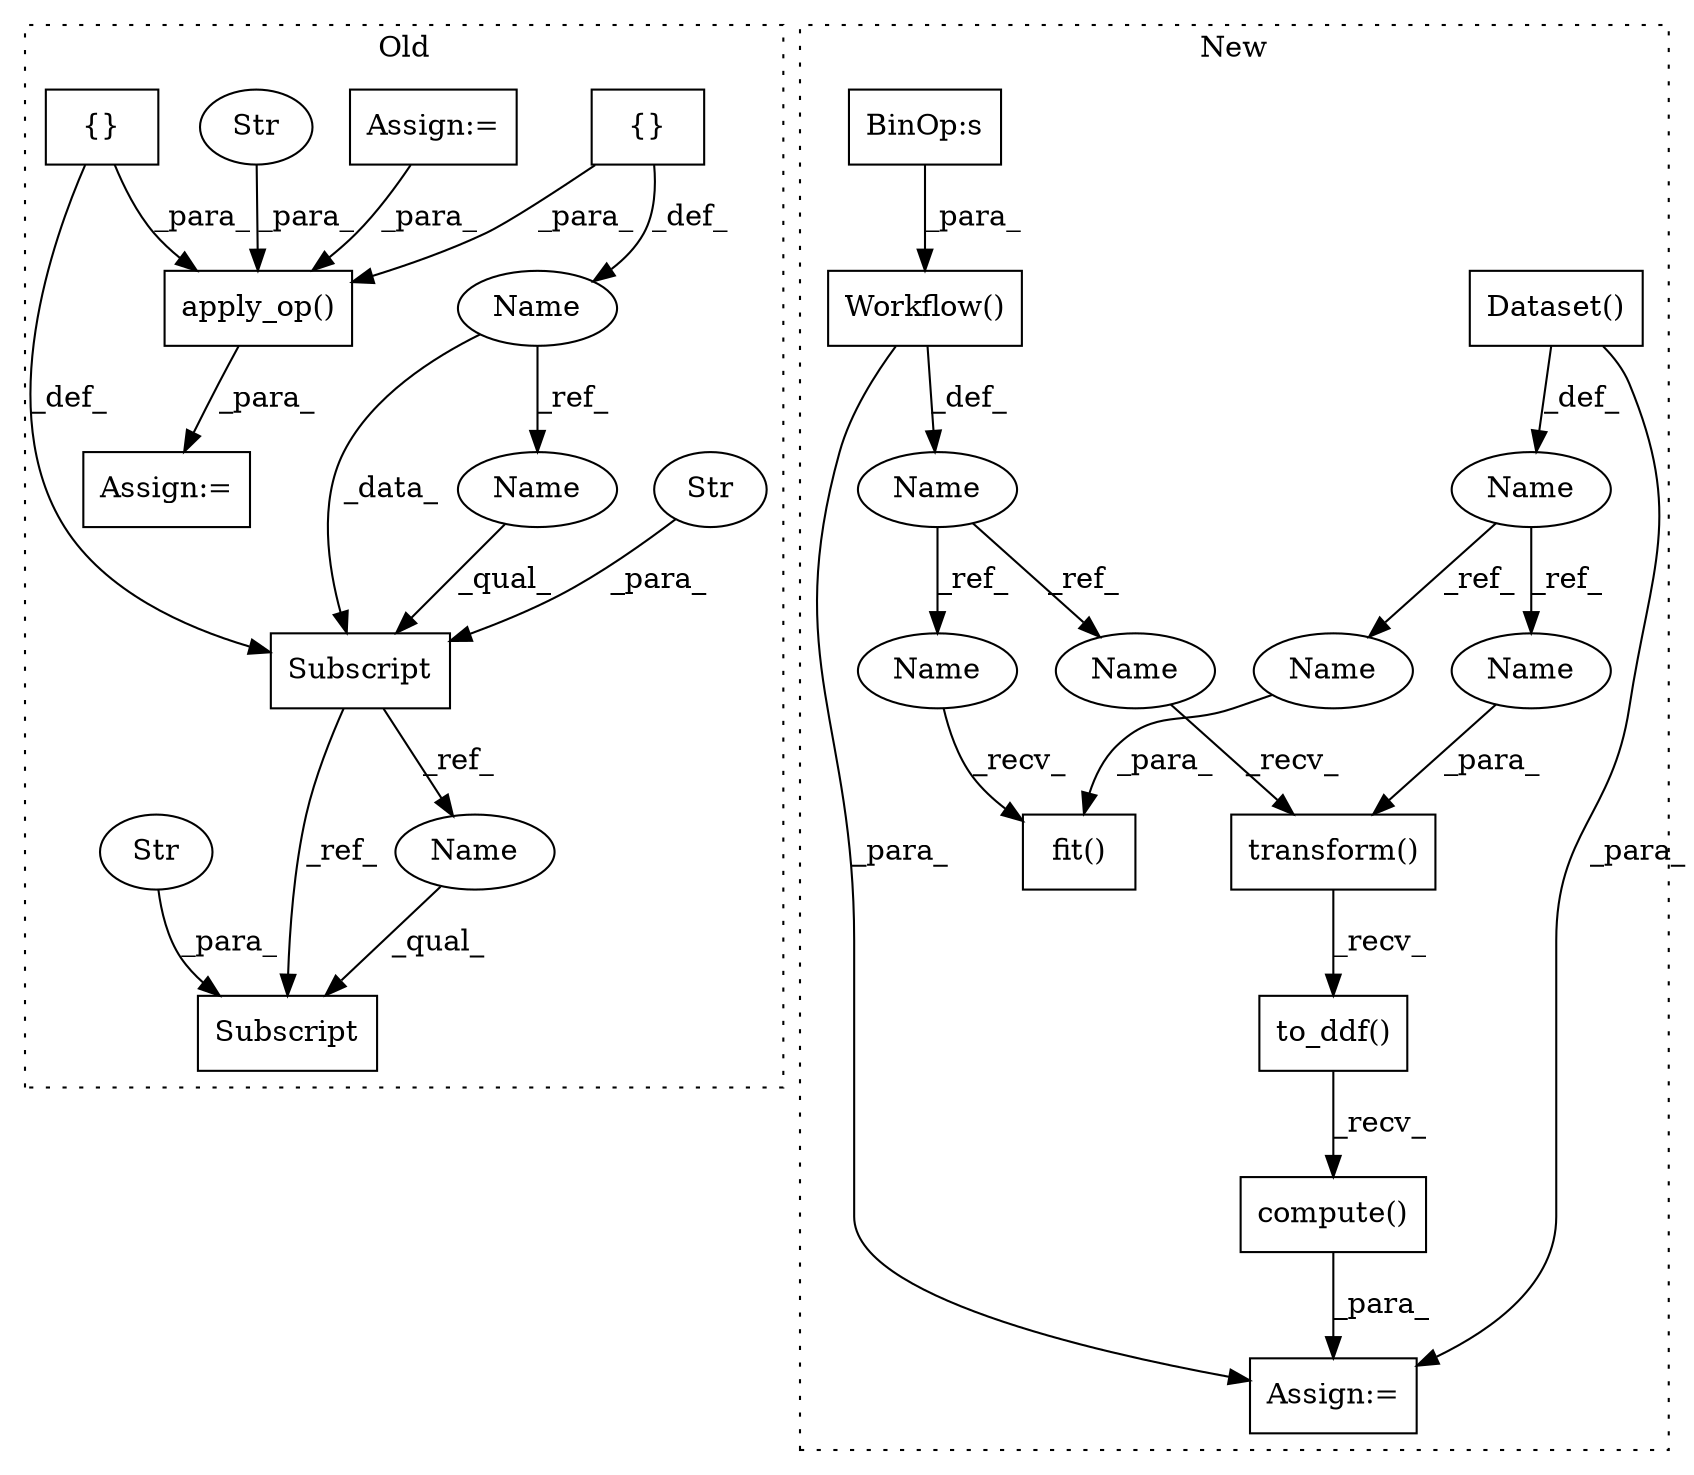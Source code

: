 digraph G {
subgraph cluster0 {
1 [label="apply_op()" a="75" s="39686,39742" l="25,1" shape="box"];
3 [label="{}" a="95" s="39484,39485" l="2,1" shape="box"];
4 [label="Assign:=" a="68" s="39683" l="3" shape="box"];
5 [label="Str" a="66" s="39729" l="13" shape="ellipse"];
9 [label="Subscript" a="63" s="39491,0" l="26,0" shape="box"];
10 [label="Str" a="66" s="39503" l="13" shape="ellipse"];
11 [label="Name" a="87" s="39470" l="11" shape="ellipse"];
12 [label="{}" a="95" s="39520,39521" l="2,1" shape="box"];
15 [label="Subscript" a="63" s="39527,0" l="26,0" shape="box"];
16 [label="Str" a="66" s="39539" l="13" shape="ellipse"];
21 [label="Assign:=" a="68" s="39561" l="3" shape="box"];
22 [label="Name" a="87" s="39491" l="11" shape="ellipse"];
27 [label="Name" a="87" s="39527" l="11" shape="ellipse"];
label = "Old";
style="dotted";
}
subgraph cluster1 {
2 [label="Dataset()" a="75" s="25914,25928" l="12,1" shape="box"];
6 [label="to_ddf()" a="75" s="26322" l="37" shape="box"];
7 [label="fit()" a="75" s="25983,26004" l="14,1" shape="box"];
8 [label="compute()" a="75" s="26322" l="47" shape="box"];
13 [label="Name" a="87" s="25904" l="7" shape="ellipse"];
14 [label="transform()" a="75" s="26322,26349" l="20,1" shape="box"];
17 [label="BinOp:s" a="82" s="25867" l="4" shape="box"];
18 [label="Workflow()" a="75" s="25946,25977" l="19,1" shape="box"];
19 [label="Name" a="87" s="25934" l="9" shape="ellipse"];
20 [label="Assign:=" a="68" s="26319" l="3" shape="box"];
23 [label="Name" a="87" s="25997" l="7" shape="ellipse"];
24 [label="Name" a="87" s="26342" l="7" shape="ellipse"];
25 [label="Name" a="87" s="26322" l="9" shape="ellipse"];
26 [label="Name" a="87" s="25983" l="9" shape="ellipse"];
label = "New";
style="dotted";
}
1 -> 4 [label="_para_"];
2 -> 13 [label="_def_"];
2 -> 20 [label="_para_"];
3 -> 11 [label="_def_"];
3 -> 1 [label="_para_"];
5 -> 1 [label="_para_"];
6 -> 8 [label="_recv_"];
8 -> 20 [label="_para_"];
9 -> 27 [label="_ref_"];
9 -> 15 [label="_ref_"];
10 -> 9 [label="_para_"];
11 -> 9 [label="_data_"];
11 -> 22 [label="_ref_"];
12 -> 9 [label="_def_"];
12 -> 1 [label="_para_"];
13 -> 24 [label="_ref_"];
13 -> 23 [label="_ref_"];
14 -> 6 [label="_recv_"];
16 -> 15 [label="_para_"];
17 -> 18 [label="_para_"];
18 -> 20 [label="_para_"];
18 -> 19 [label="_def_"];
19 -> 25 [label="_ref_"];
19 -> 26 [label="_ref_"];
21 -> 1 [label="_para_"];
22 -> 9 [label="_qual_"];
23 -> 7 [label="_para_"];
24 -> 14 [label="_para_"];
25 -> 14 [label="_recv_"];
26 -> 7 [label="_recv_"];
27 -> 15 [label="_qual_"];
}